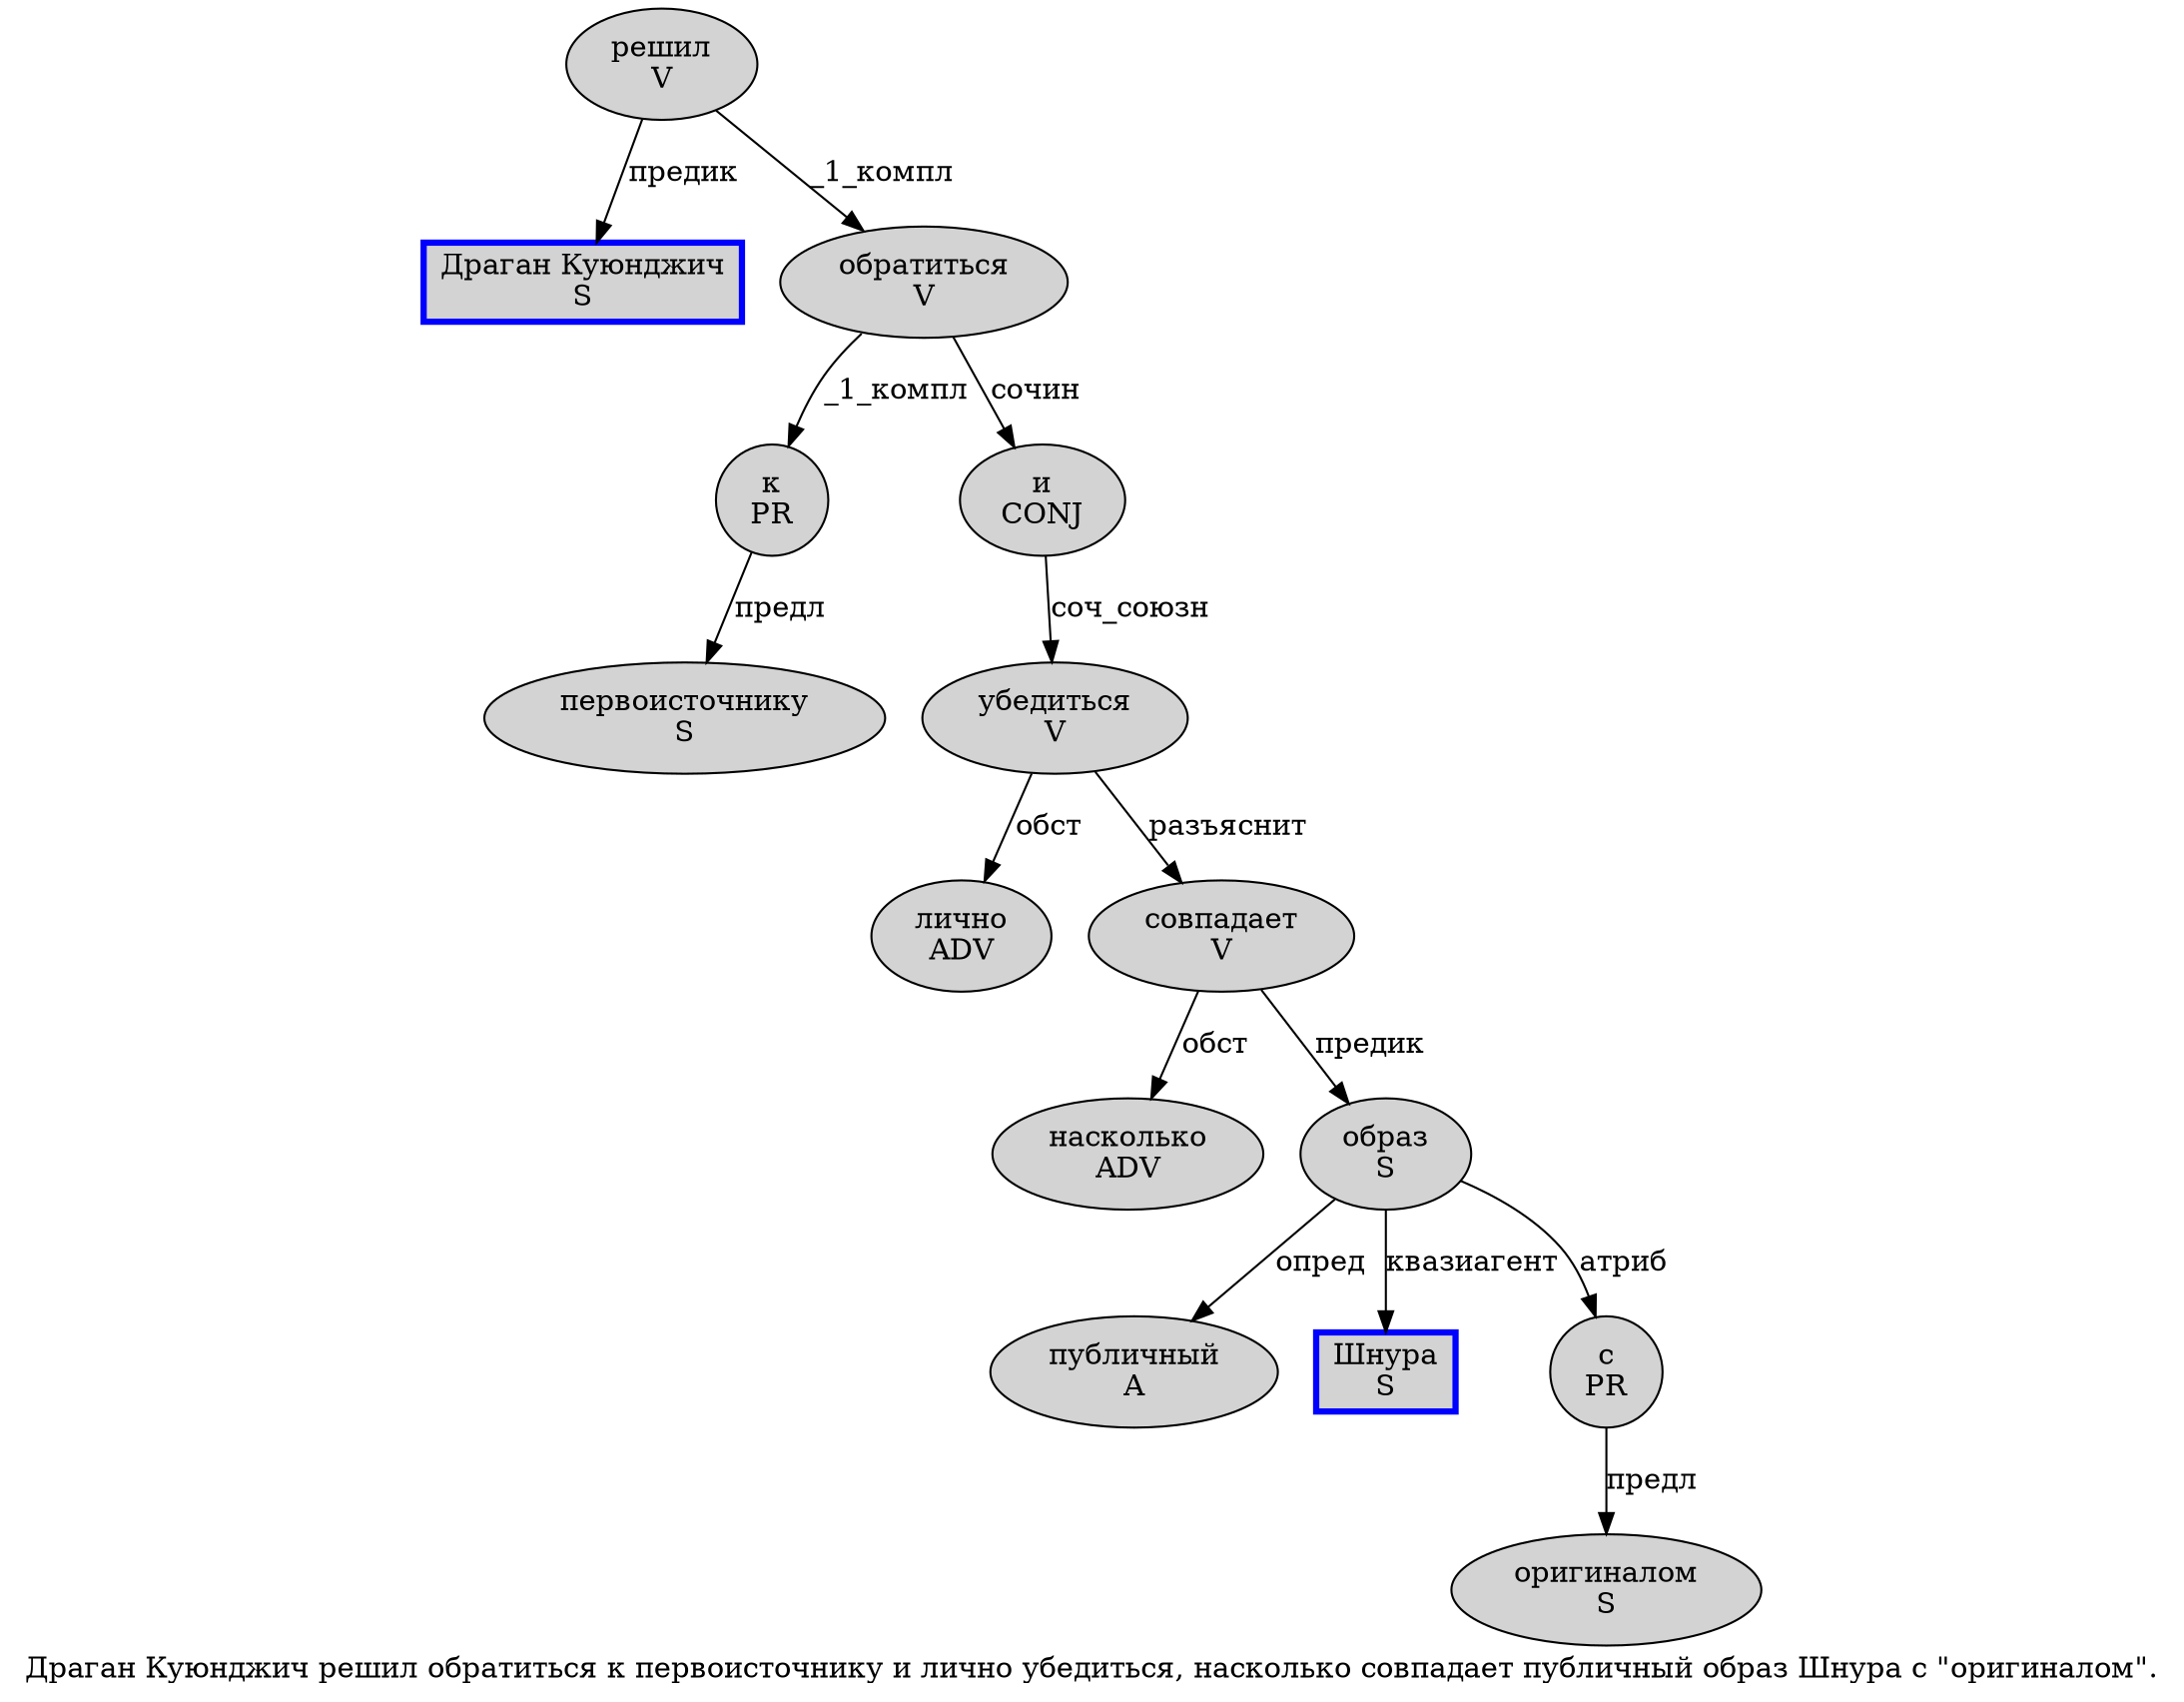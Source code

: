 digraph SENTENCE_1313 {
	graph [label="Драган Куюнджич решил обратиться к первоисточнику и лично убедиться, насколько совпадает публичный образ Шнура с \"оригиналом\"."]
	node [style=filled]
		0 [label="Драган Куюнджич
S" color=blue fillcolor=lightgray penwidth=3 shape=box]
		1 [label="решил
V" color="" fillcolor=lightgray penwidth=1 shape=ellipse]
		2 [label="обратиться
V" color="" fillcolor=lightgray penwidth=1 shape=ellipse]
		3 [label="к
PR" color="" fillcolor=lightgray penwidth=1 shape=ellipse]
		4 [label="первоисточнику
S" color="" fillcolor=lightgray penwidth=1 shape=ellipse]
		5 [label="и
CONJ" color="" fillcolor=lightgray penwidth=1 shape=ellipse]
		6 [label="лично
ADV" color="" fillcolor=lightgray penwidth=1 shape=ellipse]
		7 [label="убедиться
V" color="" fillcolor=lightgray penwidth=1 shape=ellipse]
		9 [label="насколько
ADV" color="" fillcolor=lightgray penwidth=1 shape=ellipse]
		10 [label="совпадает
V" color="" fillcolor=lightgray penwidth=1 shape=ellipse]
		11 [label="публичный
A" color="" fillcolor=lightgray penwidth=1 shape=ellipse]
		12 [label="образ
S" color="" fillcolor=lightgray penwidth=1 shape=ellipse]
		13 [label="Шнура
S" color=blue fillcolor=lightgray penwidth=3 shape=box]
		14 [label="с
PR" color="" fillcolor=lightgray penwidth=1 shape=ellipse]
		16 [label="оригиналом
S" color="" fillcolor=lightgray penwidth=1 shape=ellipse]
			2 -> 3 [label="_1_компл"]
			2 -> 5 [label="сочин"]
			5 -> 7 [label="соч_союзн"]
			7 -> 6 [label="обст"]
			7 -> 10 [label="разъяснит"]
			3 -> 4 [label="предл"]
			14 -> 16 [label="предл"]
			1 -> 0 [label="предик"]
			1 -> 2 [label="_1_компл"]
			10 -> 9 [label="обст"]
			10 -> 12 [label="предик"]
			12 -> 11 [label="опред"]
			12 -> 13 [label="квазиагент"]
			12 -> 14 [label="атриб"]
}